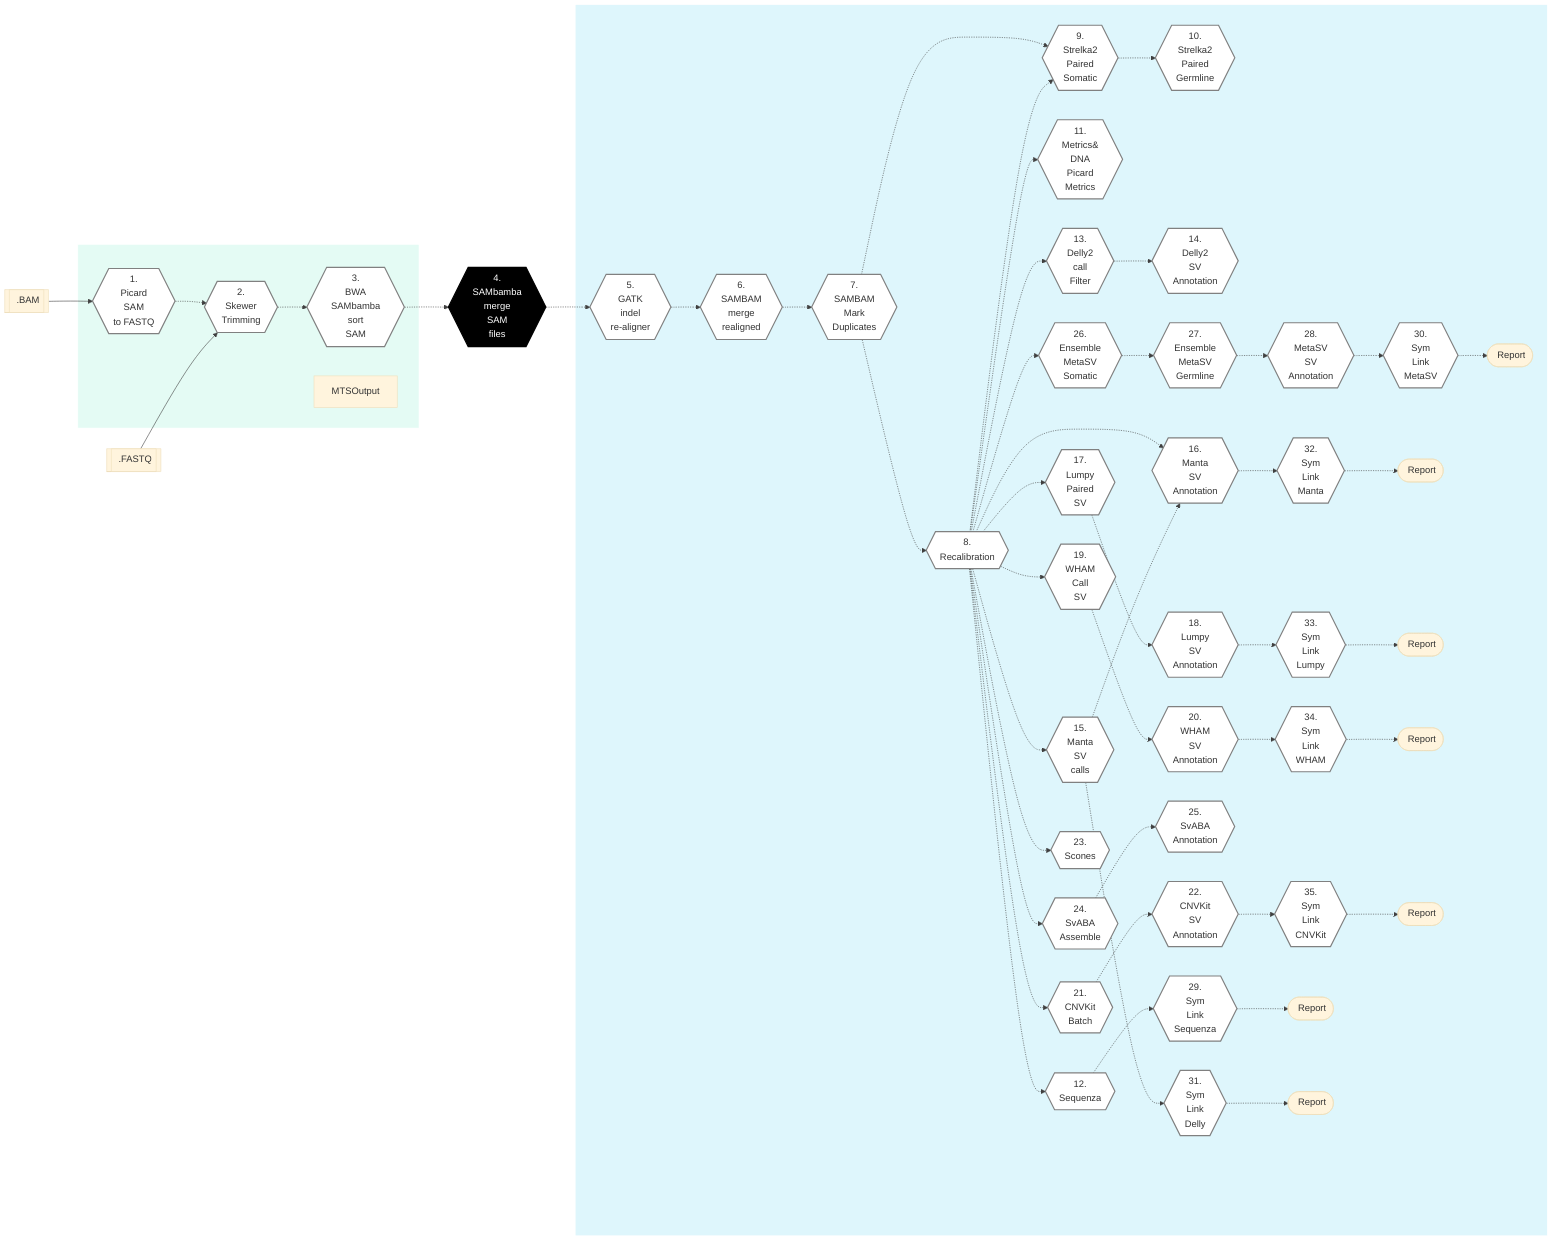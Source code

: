 %%{init: {'theme': 'base', 'themeVariables': { 'lineColor': '#404040'}}}%%

        %% GenPipes Schema for tumor_pair.py
        %% Ref: https://bitbucket.org/mugqic/genpipes/src/master/pipelines/tumor_pair/
        %% Author Shaloo Shalini <shalz@hotmail.com>
        %% -t sv

        graph LR
        Node1{{ 1. <br/> Picard<br/>SAM<br/>to FASTQ }}:::nodefill
        Node2{{ 2. <br/> Skewer<br/>Trimming }}:::nodefill
        Node3{{ 3. <br/> BWA<br/>SAMbamba<br/>sort<br/>SAM }}:::nodefill
        Node4{{ 4. <br/> SAMbamba<br/>merge<br/>SAM<br/>files }}:::nodefillblack
        Node5{{ 5. <br/> GATK<br/>indel<br/>re-aligner }}:::nodefill
        Node6{{ 6. <br/> SAMBAM<br/>merge<br/>realigned }}:::nodefill
        Node7{{ 7. <br/> SAMBAM<br/>Mark<br/>Duplicates }}:::nodefill
        Node8{{ 8. <br/> Recalibration }}:::nodefill
        Node9{{ 9. <br/> Strelka2<br/>Paired<br/>Somatic }}:::nodefill
        Node10{{ 10. <br/> Strelka2<br/>Paired<br/>Germline}}:::nodefill
        Node11{{ 11. <br/> Metrics&<br/>DNA<br/>Picard<br/>Metrics }}:::nodefill
        Node12{{ 12. <br/> Sequenza }}:::nodefill
        Node13{{ 13. <br/> Delly2<br/>call<br/>Filter }}:::nodefill
        Node14{{ 14. <br/> Delly2<br/>SV<br/>Annotation }}:::nodefill
        Node15{{ 15. <br/> Manta<br/>SV<br/>calls }}:::nodefill
        Node16{{ 16. <br/> Manta<br/>SV<br/>Annotation }}:::nodefill
        Node17{{ 17. <br/> Lumpy<br/>Paired<br/>SV  }}:::nodefill
        Node18{{ 18. <br/> Lumpy<br/>SV<br/>Annotation }}:::nodefill
        Node19{{ 19. <br/> WHAM<br/>Call<br/>SV }}:::nodefill
        Node20{{ 20. <br/> WHAM<br/>SV<br/>Annotation }}:::nodefill
        Node21{{ 21. <br/> CNVKit<br/>Batch }}:::nodefill
        Node22{{ 22. <br/> CNVKit<br/>SV<br/>Annotation }}:::nodefill
        Node23{{ 23. <br/> Scones }}:::nodefill
        Node24{{ 24. <br/> SvABA<br/>Assemble }}:::nodefill
        Node25{{ 25. <br/> SvABA<br/>Annotation }}:::nodefill
        Node26{{ 26. <br/> Ensemble<br/>MetaSV<br/>Somatic }}:::nodefill
        Node27{{ 27. <br/> Ensemble<br/>MetaSV<br/>Germline }}:::nodefill
        Node28{{ 28. <br/> MetaSV<br/>SV<br/>Annotation }}:::nodefill
        Node29{{ 29. <br/> Sym<br/>Link<br/>Sequenza }}:::nodefill
        Node30{{ 30. <br/> Sym<br/>Link<br/>MetaSV }}:::nodefill
        Node31{{ 31. <br/> Sym<br/>Link<br/>Delly }}:::nodefill
        Node32{{ 32. <br/> Sym<br/>Link<br/>Manta }}:::nodefill
        Node33{{ 33. <br/> Sym<br/>Link<br/>Lumpy }}:::nodefill
        Node34{{ 34. <br/> Sym<br/>Link<br/>WHAM }}:::nodefill
        Node35{{ 35. <br/> Sym<br/>Link<br/>CNVKit }}:::nodefill

        Input1[[fa:fa-file-archive-o .BAM]]
        Input2[[fa:fa-file-archive-o .FASTQ]]

        RepSequenza([fa:fa-sticky-note-o Report ])
        RepMetaSV([fa:fa-sticky-note-o Report ])
        RepDelly([fa:fa-sticky-note-o Report ])
        RepManta([fa:fa-sticky-note-o Report ])
        RepLumpy([fa:fa-sticky-note-o Report ])
        RepWHAM([fa:fa-sticky-note-o Report ])
        RepCNVKit([fa:fa-sticky-note-o Report ])

        Node29 -.-> RepSequenza
        Node30 -.-> RepMetaSV
        Node31 -.-> RepDelly
        Node32 -.-> RepManta
        Node33 -.-> RepLumpy
        Node34 -.-> RepWHAM
        Node35 -.-> RepCNVKit

        Input1 --> Node1 -.-> Node2
        Input2 --> Node2

        Node2 -.-> Node3 -.-> Node4 -.-> Node5 -.-> Node6 -.-> Node7 -.-> Node8
        Node7 -.-> Node9 -.-> Node10
        Node8 -.-> Node9 & Node11 & Node12 & Node13 & Node15 & Node16 & Node17 & Node19 & Node21 & Node23 & Node24 & Node26
        Node13 -.-> Node14
        Node15 -.-> Node16
        Node17 -.-> Node18
        Node19 -.-> Node20
        Node21 -.-> Node22
        Node24 -.-> Node25
        Node26 -.-> Node27 -.-> Node28

        Node12 -.-> Node29
        Node28 -.-> Node30
        Node15 -.-> Node31
        Node16 -.-> Node32
        Node18 -.-> Node33
        Node20 -.-> Node34
        Node22 -.-> Node35

        subgraph readSetSteps[" "]
          Node1
          Node2
          Node3
          MTSOutput
        end
        subgraph sampleSetSteps[" "]
          Node5
          Node6
          Node7
          Node8
          Node9
          Node10
          Node11
          Node12
          Node13
          Node14
          Node15
          Node16
          Node17
          Node18
          Node19
          Node20
          Node21
          Node22
          Node23
          Node24
          Node25
          Node26
          Node27
          Node28
          Node29
          Node30
          Node31
          Node32
          Node33
          Node34
          Node35

          RepSequenza
          RepMetaSV
          RepDelly
          RepManta
          RepLumpy
          RepWHAM
          RepCNVKit

        end

        classDef greenRect fill:#E4FBF4,stroke:white
        class readSetSteps greenRect
        classDef blueRect fill:#DEF6FC,stroke:white
        class sampleSetSteps blueRect
        classDef nodefill fill:#ffffff,stroke:gray,stroke-width:2px
        classDef nodefillblack fill:black,stroke:black,color:white,stroke-width:2px